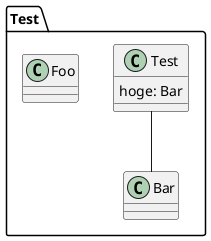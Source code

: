 @startuml test

package Test {
    class Test {
       hoge: Bar
    }
    class  Bar {}

    Test -- Bar

		class Foo {}
}

@enduml
